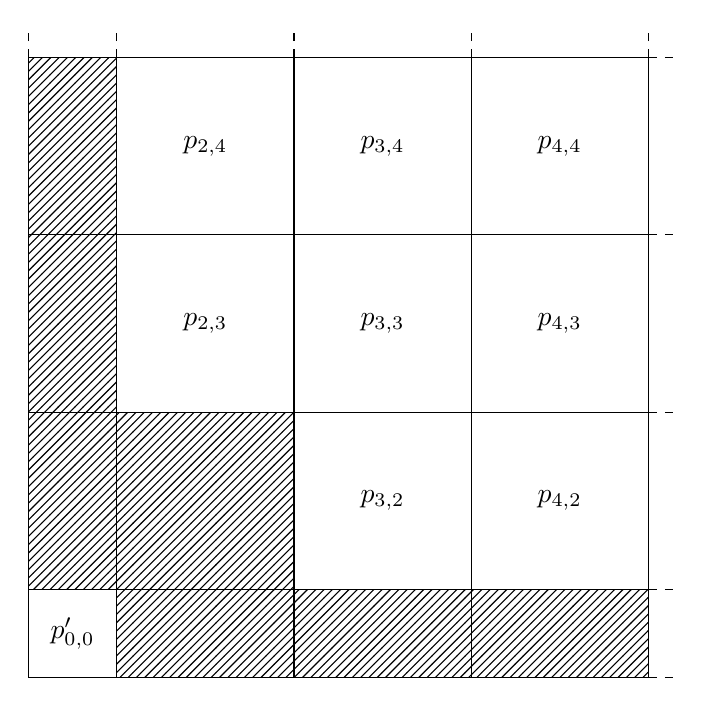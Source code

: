 % -*- root: ../../project.tex -*-

\begin{tikzpicture}[scale=0.075]
    \draw[] (0,0) to (105,0);
    \draw[] (0,0) to (0,105);

    \draw[] (15,0) to (15,105);
    \draw[] (45,0) to (45,105);
    \draw[] (105,0) to (105,105);

    \draw[] (0,15) to (105,15);
    \draw[] (0,45) to (105,45);
    \draw[] (0,45) to (105,45);
    \draw[] (0,75) to (105,75);
    \draw[] (0,105) to (105,105);
    \draw[] (75,0) to (75,105);

    \draw[dashed] (105,0) to (110,0);
    \draw[dashed] (0,105) to (0,110);

    \draw[dashed] (15,105) to (15,110);
    \draw[dashed] (45,105) to (45,110);
    \draw[dashed] (105,105) to (105,110);

    \draw[dashed] (105,15) to (110,15);
    \draw[dashed] (105,45) to (110,45);
    \draw[dashed] (105,105) to (110,105);

    \draw[dashed] (75,105) to (75,110);
    \draw[dashed] (105,75) to (110,75);

    \draw[pattern=north east lines] (0,15) rectangle (15,45);
    \draw[pattern=north east lines] (0,45) rectangle (15,75);
    \draw[pattern=north east lines] (15,0) rectangle (45,15);
    \draw[pattern=north east lines] (45,0) rectangle (75,15);
    \draw[pattern=north east lines] (15,15) rectangle (45,45);
    \draw[pattern=north east lines] (75,0) rectangle (105,15);
    \draw[pattern=north east lines] (0,75) rectangle (15,105);

    \node at (30,60) {$p_{2,3}$};
    \node at (30,90) {$p_{2,4}$};
    \node at (60,90) {$p_{3,4}$};
    \node at (7.5,7.5) {$p_{0,0}'$};
    \node at (60,30) {$p_{3,2}$};
    \node at (90,60) {$p_{4,3}$};
    \node at (90,30) {$p_{4,2}$};
    \node at (60,60) {$p_{3,3}$};
    \node at (90,90) {$p_{4,4}$};
\end{tikzpicture}
